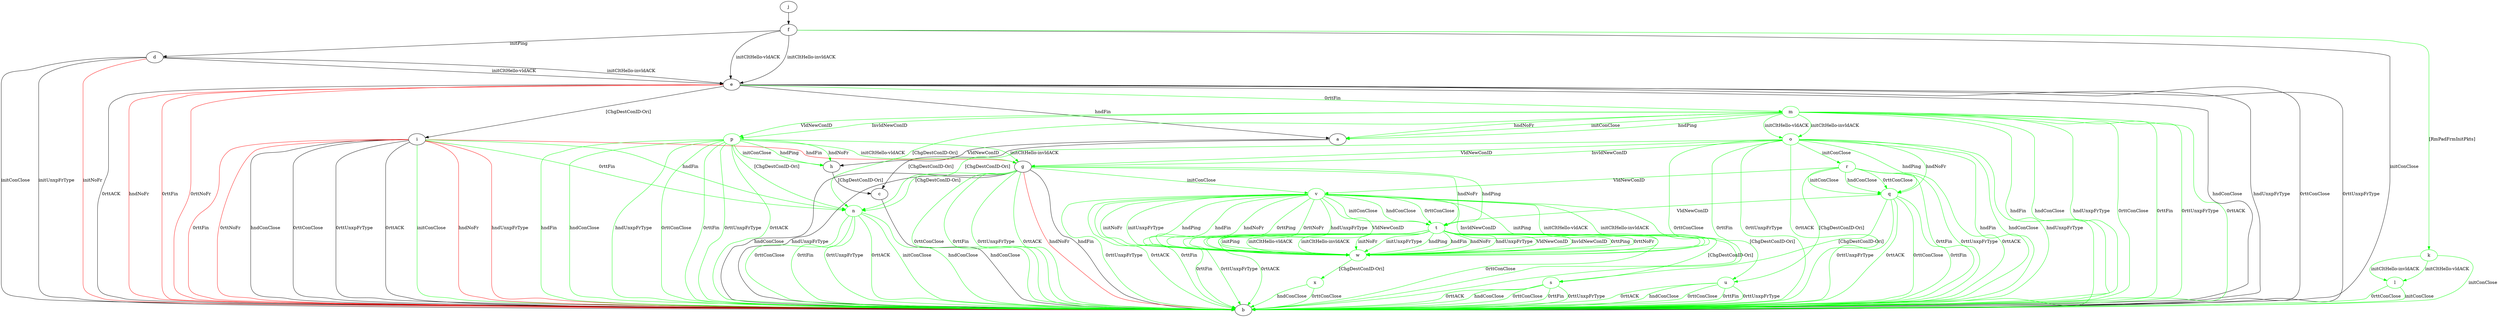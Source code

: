 digraph "" {
	a -> c	[key=0,
		label="[ChgDestConID-Ori] "];
	a -> h	[key=0,
		label="VldNewConID "];
	c -> b	[key=0,
		label="hndConClose "];
	d -> b	[key=0,
		label="initConClose "];
	d -> b	[key=1,
		label="initUnxpFrType "];
	d -> b	[key=2,
		color=red,
		label="initNoFr "];
	d -> e	[key=0,
		label="initCltHello-vldACK "];
	d -> e	[key=1,
		label="initCltHello-invldACK "];
	e -> a	[key=0,
		label="hndFin "];
	e -> b	[key=0,
		label="hndConClose "];
	e -> b	[key=1,
		label="hndUnxpFrType "];
	e -> b	[key=2,
		label="0rttConClose "];
	e -> b	[key=3,
		label="0rttUnxpFrType "];
	e -> b	[key=4,
		label="0rttACK "];
	e -> b	[key=5,
		color=red,
		label="hndNoFr "];
	e -> b	[key=6,
		color=red,
		label="0rttFin "];
	e -> b	[key=7,
		color=red,
		label="0rttNoFr "];
	e -> i	[key=0,
		label="[ChgDestConID-Ori] "];
	m	[color=green];
	e -> m	[key=0,
		color=green,
		label="0rttFin "];
	f -> b	[key=0,
		label="initConClose "];
	f -> d	[key=0,
		label="initPing "];
	f -> e	[key=0,
		label="initCltHello-vldACK "];
	f -> e	[key=1,
		label="initCltHello-invldACK "];
	k	[color=green];
	f -> k	[key=0,
		color=green,
		label="[RmPadFrmInitPkts] "];
	g -> b	[key=0,
		label="hndFin "];
	g -> b	[key=1,
		label="hndConClose "];
	g -> b	[key=2,
		label="hndUnxpFrType "];
	g -> b	[key=3,
		color=green,
		label="0rttConClose "];
	g -> b	[key=4,
		color=green,
		label="0rttFin "];
	g -> b	[key=5,
		color=green,
		label="0rttUnxpFrType "];
	g -> b	[key=6,
		color=green,
		label="0rttACK "];
	g -> b	[key=7,
		color=red,
		label="hndNoFr "];
	n	[color=green];
	g -> n	[key=0,
		color=green,
		label="[ChgDestConID-Ori] "];
	t	[color=green];
	g -> t	[key=0,
		color=green,
		label="hndPing "];
	g -> t	[key=1,
		color=green,
		label="hndNoFr "];
	v	[color=green];
	g -> v	[key=0,
		color=green,
		label="initConClose "];
	h -> c	[key=0,
		label="[ChgDestConID-Ori] "];
	i -> b	[key=0,
		label="hndConClose "];
	i -> b	[key=1,
		label="0rttConClose "];
	i -> b	[key=2,
		label="0rttUnxpFrType "];
	i -> b	[key=3,
		label="0rttACK "];
	i -> b	[key=4,
		color=green,
		label="initConClose "];
	i -> b	[key=5,
		color=red,
		label="hndNoFr "];
	i -> b	[key=6,
		color=red,
		label="hndUnxpFrType "];
	i -> b	[key=7,
		color=red,
		label="0rttFin "];
	i -> b	[key=8,
		color=red,
		label="0rttNoFr "];
	i -> g	[key=0,
		color=red,
		label="hndFin "];
	i -> n	[key=0,
		color=green,
		label="hndFin "];
	i -> n	[key=1,
		color=green,
		label="0rttFin "];
	j -> f	[key=0];
	k -> b	[key=0,
		color=green,
		label="initConClose "];
	l	[color=green];
	k -> l	[key=0,
		color=green,
		label="initCltHello-vldACK "];
	k -> l	[key=1,
		color=green,
		label="initCltHello-invldACK "];
	l -> b	[key=0,
		color=green,
		label="initConClose "];
	l -> b	[key=1,
		color=green,
		label="0rttConClose "];
	m -> a	[key=0,
		color=green,
		label="initConClose "];
	m -> a	[key=1,
		color=green,
		label="hndPing "];
	m -> a	[key=2,
		color=green,
		label="hndNoFr "];
	m -> b	[key=0,
		color=green,
		label="hndFin "];
	m -> b	[key=1,
		color=green,
		label="hndConClose "];
	m -> b	[key=2,
		color=green,
		label="hndUnxpFrType "];
	m -> b	[key=3,
		color=green,
		label="0rttConClose "];
	m -> b	[key=4,
		color=green,
		label="0rttFin "];
	m -> b	[key=5,
		color=green,
		label="0rttUnxpFrType "];
	m -> b	[key=6,
		color=green,
		label="0rttACK "];
	m -> n	[key=0,
		color=green,
		label="[ChgDestConID-Ori] "];
	o	[color=green];
	m -> o	[key=0,
		color=green,
		label="initCltHello-vldACK "];
	m -> o	[key=1,
		color=green,
		label="initCltHello-invldACK "];
	p	[color=green];
	m -> p	[key=0,
		color=green,
		label="VldNewConID "];
	m -> p	[key=1,
		color=green,
		label="InvldNewConID "];
	n -> b	[key=0,
		color=green,
		label="initConClose "];
	n -> b	[key=1,
		color=green,
		label="hndConClose "];
	n -> b	[key=2,
		color=green,
		label="0rttConClose "];
	n -> b	[key=3,
		color=green,
		label="0rttFin "];
	n -> b	[key=4,
		color=green,
		label="0rttUnxpFrType "];
	n -> b	[key=5,
		color=green,
		label="0rttACK "];
	o -> b	[key=0,
		color=green,
		label="hndFin "];
	o -> b	[key=1,
		color=green,
		label="hndConClose "];
	o -> b	[key=2,
		color=green,
		label="hndUnxpFrType "];
	o -> b	[key=3,
		color=green,
		label="0rttConClose "];
	o -> b	[key=4,
		color=green,
		label="0rttFin "];
	o -> b	[key=5,
		color=green,
		label="0rttUnxpFrType "];
	o -> b	[key=6,
		color=green,
		label="0rttACK "];
	o -> g	[key=0,
		color=green,
		label="VldNewConID "];
	o -> g	[key=1,
		color=green,
		label="InvldNewConID "];
	o -> n	[key=0,
		color=green,
		label="[ChgDestConID-Ori] "];
	q	[color=green];
	o -> q	[key=0,
		color=green,
		label="hndPing "];
	o -> q	[key=1,
		color=green,
		label="hndNoFr "];
	r	[color=green];
	o -> r	[key=0,
		color=green,
		label="initConClose "];
	p -> b	[key=0,
		color=green,
		label="hndFin "];
	p -> b	[key=1,
		color=green,
		label="hndConClose "];
	p -> b	[key=2,
		color=green,
		label="hndUnxpFrType "];
	p -> b	[key=3,
		color=green,
		label="0rttConClose "];
	p -> b	[key=4,
		color=green,
		label="0rttFin "];
	p -> b	[key=5,
		color=green,
		label="0rttUnxpFrType "];
	p -> b	[key=6,
		color=green,
		label="0rttACK "];
	p -> g	[key=0,
		color=green,
		label="initCltHello-vldACK "];
	p -> g	[key=1,
		color=green,
		label="initCltHello-invldACK "];
	p -> h	[key=0,
		color=green,
		label="initConClose "];
	p -> h	[key=1,
		color=green,
		label="hndPing "];
	p -> h	[key=2,
		color=green,
		label="hndNoFr "];
	p -> n	[key=0,
		color=green,
		label="[ChgDestConID-Ori] "];
	q -> b	[key=0,
		color=green,
		label="0rttConClose "];
	q -> b	[key=1,
		color=green,
		label="0rttFin "];
	q -> b	[key=2,
		color=green,
		label="0rttUnxpFrType "];
	q -> b	[key=3,
		color=green,
		label="0rttACK "];
	s	[color=green];
	q -> s	[key=0,
		color=green,
		label="[ChgDestConID-Ori] "];
	q -> t	[key=0,
		color=green,
		label="VldNewConID "];
	r -> b	[key=0,
		color=green,
		label="0rttFin "];
	r -> b	[key=1,
		color=green,
		label="0rttUnxpFrType "];
	r -> b	[key=2,
		color=green,
		label="0rttACK "];
	r -> q	[key=0,
		color=green,
		label="initConClose "];
	r -> q	[key=1,
		color=green,
		label="hndConClose "];
	r -> q	[key=2,
		color=green,
		label="0rttConClose "];
	u	[color=green];
	r -> u	[key=0,
		color=green,
		label="[ChgDestConID-Ori] "];
	r -> v	[key=0,
		color=green,
		label="VldNewConID "];
	s -> b	[key=0,
		color=green,
		label="hndConClose "];
	s -> b	[key=1,
		color=green,
		label="0rttConClose "];
	s -> b	[key=2,
		color=green,
		label="0rttFin "];
	s -> b	[key=3,
		color=green,
		label="0rttUnxpFrType "];
	s -> b	[key=4,
		color=green,
		label="0rttACK "];
	t -> b	[key=0,
		color=green,
		label="0rttConClose "];
	t -> b	[key=1,
		color=green,
		label="0rttFin "];
	t -> b	[key=2,
		color=green,
		label="0rttUnxpFrType "];
	t -> b	[key=3,
		color=green,
		label="0rttACK "];
	t -> s	[key=0,
		color=green,
		label="[ChgDestConID-Ori] "];
	w	[color=green];
	t -> w	[key=0,
		color=green,
		label="initPing "];
	t -> w	[key=1,
		color=green,
		label="initCltHello-vldACK "];
	t -> w	[key=2,
		color=green,
		label="initCltHello-invldACK "];
	t -> w	[key=3,
		color=green,
		label="initNoFr "];
	t -> w	[key=4,
		color=green,
		label="initUnxpFrType "];
	t -> w	[key=5,
		color=green,
		label="hndPing "];
	t -> w	[key=6,
		color=green,
		label="hndFin "];
	t -> w	[key=7,
		color=green,
		label="hndNoFr "];
	t -> w	[key=8,
		color=green,
		label="hndUnxpFrType "];
	t -> w	[key=9,
		color=green,
		label="VldNewConID "];
	t -> w	[key=10,
		color=green,
		label="InvldNewConID "];
	t -> w	[key=11,
		color=green,
		label="0rttPing "];
	t -> w	[key=12,
		color=green,
		label="0rttNoFr "];
	u -> b	[key=0,
		color=green,
		label="hndConClose "];
	u -> b	[key=1,
		color=green,
		label="0rttConClose "];
	u -> b	[key=2,
		color=green,
		label="0rttFin "];
	u -> b	[key=3,
		color=green,
		label="0rttUnxpFrType "];
	u -> b	[key=4,
		color=green,
		label="0rttACK "];
	v -> b	[key=0,
		color=green,
		label="0rttFin "];
	v -> b	[key=1,
		color=green,
		label="0rttUnxpFrType "];
	v -> b	[key=2,
		color=green,
		label="0rttACK "];
	v -> t	[key=0,
		color=green,
		label="initConClose "];
	v -> t	[key=1,
		color=green,
		label="hndConClose "];
	v -> t	[key=2,
		color=green,
		label="0rttConClose "];
	v -> u	[key=0,
		color=green,
		label="[ChgDestConID-Ori] "];
	v -> w	[key=0,
		color=green,
		label="initPing "];
	v -> w	[key=1,
		color=green,
		label="initCltHello-vldACK "];
	v -> w	[key=2,
		color=green,
		label="initCltHello-invldACK "];
	v -> w	[key=3,
		color=green,
		label="initNoFr "];
	v -> w	[key=4,
		color=green,
		label="initUnxpFrType "];
	v -> w	[key=5,
		color=green,
		label="hndPing "];
	v -> w	[key=6,
		color=green,
		label="hndFin "];
	v -> w	[key=7,
		color=green,
		label="hndNoFr "];
	v -> w	[key=8,
		color=green,
		label="hndUnxpFrType "];
	v -> w	[key=9,
		color=green,
		label="VldNewConID "];
	v -> w	[key=10,
		color=green,
		label="InvldNewConID "];
	v -> w	[key=11,
		color=green,
		label="0rttPing "];
	v -> w	[key=12,
		color=green,
		label="0rttNoFr "];
	x	[color=green];
	w -> x	[key=0,
		color=green,
		label="[ChgDestConID-Ori] "];
	x -> b	[key=0,
		color=green,
		label="hndConClose "];
	x -> b	[key=1,
		color=green,
		label="0rttConClose "];
}
